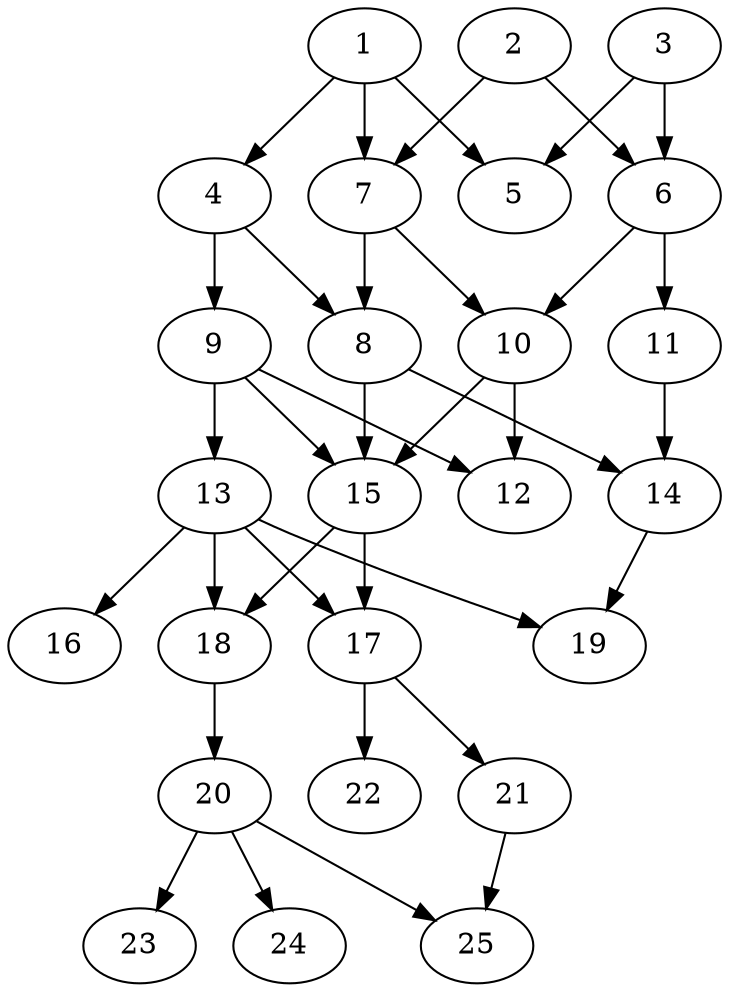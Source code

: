 // DAG automatically generated by daggen at Thu Oct  3 14:00:39 2019
// ./daggen --dot -n 25 --ccr 0.3 --fat 0.5 --regular 0.9 --density 0.6 --mindata 5242880 --maxdata 52428800 
digraph G {
  1 [size="68375893", alpha="0.19", expect_size="20512768"] 
  1 -> 4 [size ="20512768"]
  1 -> 5 [size ="20512768"]
  1 -> 7 [size ="20512768"]
  2 [size="70297600", alpha="0.12", expect_size="21089280"] 
  2 -> 6 [size ="21089280"]
  2 -> 7 [size ="21089280"]
  3 [size="22995627", alpha="0.17", expect_size="6898688"] 
  3 -> 5 [size ="6898688"]
  3 -> 6 [size ="6898688"]
  4 [size="156364800", alpha="0.08", expect_size="46909440"] 
  4 -> 8 [size ="46909440"]
  4 -> 9 [size ="46909440"]
  5 [size="76363093", alpha="0.12", expect_size="22908928"] 
  6 [size="55497387", alpha="0.08", expect_size="16649216"] 
  6 -> 10 [size ="16649216"]
  6 -> 11 [size ="16649216"]
  7 [size="168741547", alpha="0.07", expect_size="50622464"] 
  7 -> 8 [size ="50622464"]
  7 -> 10 [size ="50622464"]
  8 [size="110233600", alpha="0.17", expect_size="33070080"] 
  8 -> 14 [size ="33070080"]
  8 -> 15 [size ="33070080"]
  9 [size="118370987", alpha="0.17", expect_size="35511296"] 
  9 -> 12 [size ="35511296"]
  9 -> 13 [size ="35511296"]
  9 -> 15 [size ="35511296"]
  10 [size="40127147", alpha="0.00", expect_size="12038144"] 
  10 -> 12 [size ="12038144"]
  10 -> 15 [size ="12038144"]
  11 [size="70232747", alpha="0.02", expect_size="21069824"] 
  11 -> 14 [size ="21069824"]
  12 [size="60177067", alpha="0.04", expect_size="18053120"] 
  13 [size="156716373", alpha="0.19", expect_size="47014912"] 
  13 -> 16 [size ="47014912"]
  13 -> 17 [size ="47014912"]
  13 -> 18 [size ="47014912"]
  13 -> 19 [size ="47014912"]
  14 [size="136533333", alpha="0.09", expect_size="40960000"] 
  14 -> 19 [size ="40960000"]
  15 [size="45516800", alpha="0.17", expect_size="13655040"] 
  15 -> 17 [size ="13655040"]
  15 -> 18 [size ="13655040"]
  16 [size="137820160", alpha="0.08", expect_size="41346048"] 
  17 [size="44448427", alpha="0.00", expect_size="13334528"] 
  17 -> 21 [size ="13334528"]
  17 -> 22 [size ="13334528"]
  18 [size="98522453", alpha="0.14", expect_size="29556736"] 
  18 -> 20 [size ="29556736"]
  19 [size="78731947", alpha="0.03", expect_size="23619584"] 
  20 [size="58518187", alpha="0.11", expect_size="17555456"] 
  20 -> 23 [size ="17555456"]
  20 -> 24 [size ="17555456"]
  20 -> 25 [size ="17555456"]
  21 [size="62085120", alpha="0.05", expect_size="18625536"] 
  21 -> 25 [size ="18625536"]
  22 [size="76247040", alpha="0.05", expect_size="22874112"] 
  23 [size="108352853", alpha="0.07", expect_size="32505856"] 
  24 [size="101348693", alpha="0.06", expect_size="30404608"] 
  25 [size="174376960", alpha="0.13", expect_size="52313088"] 
}
